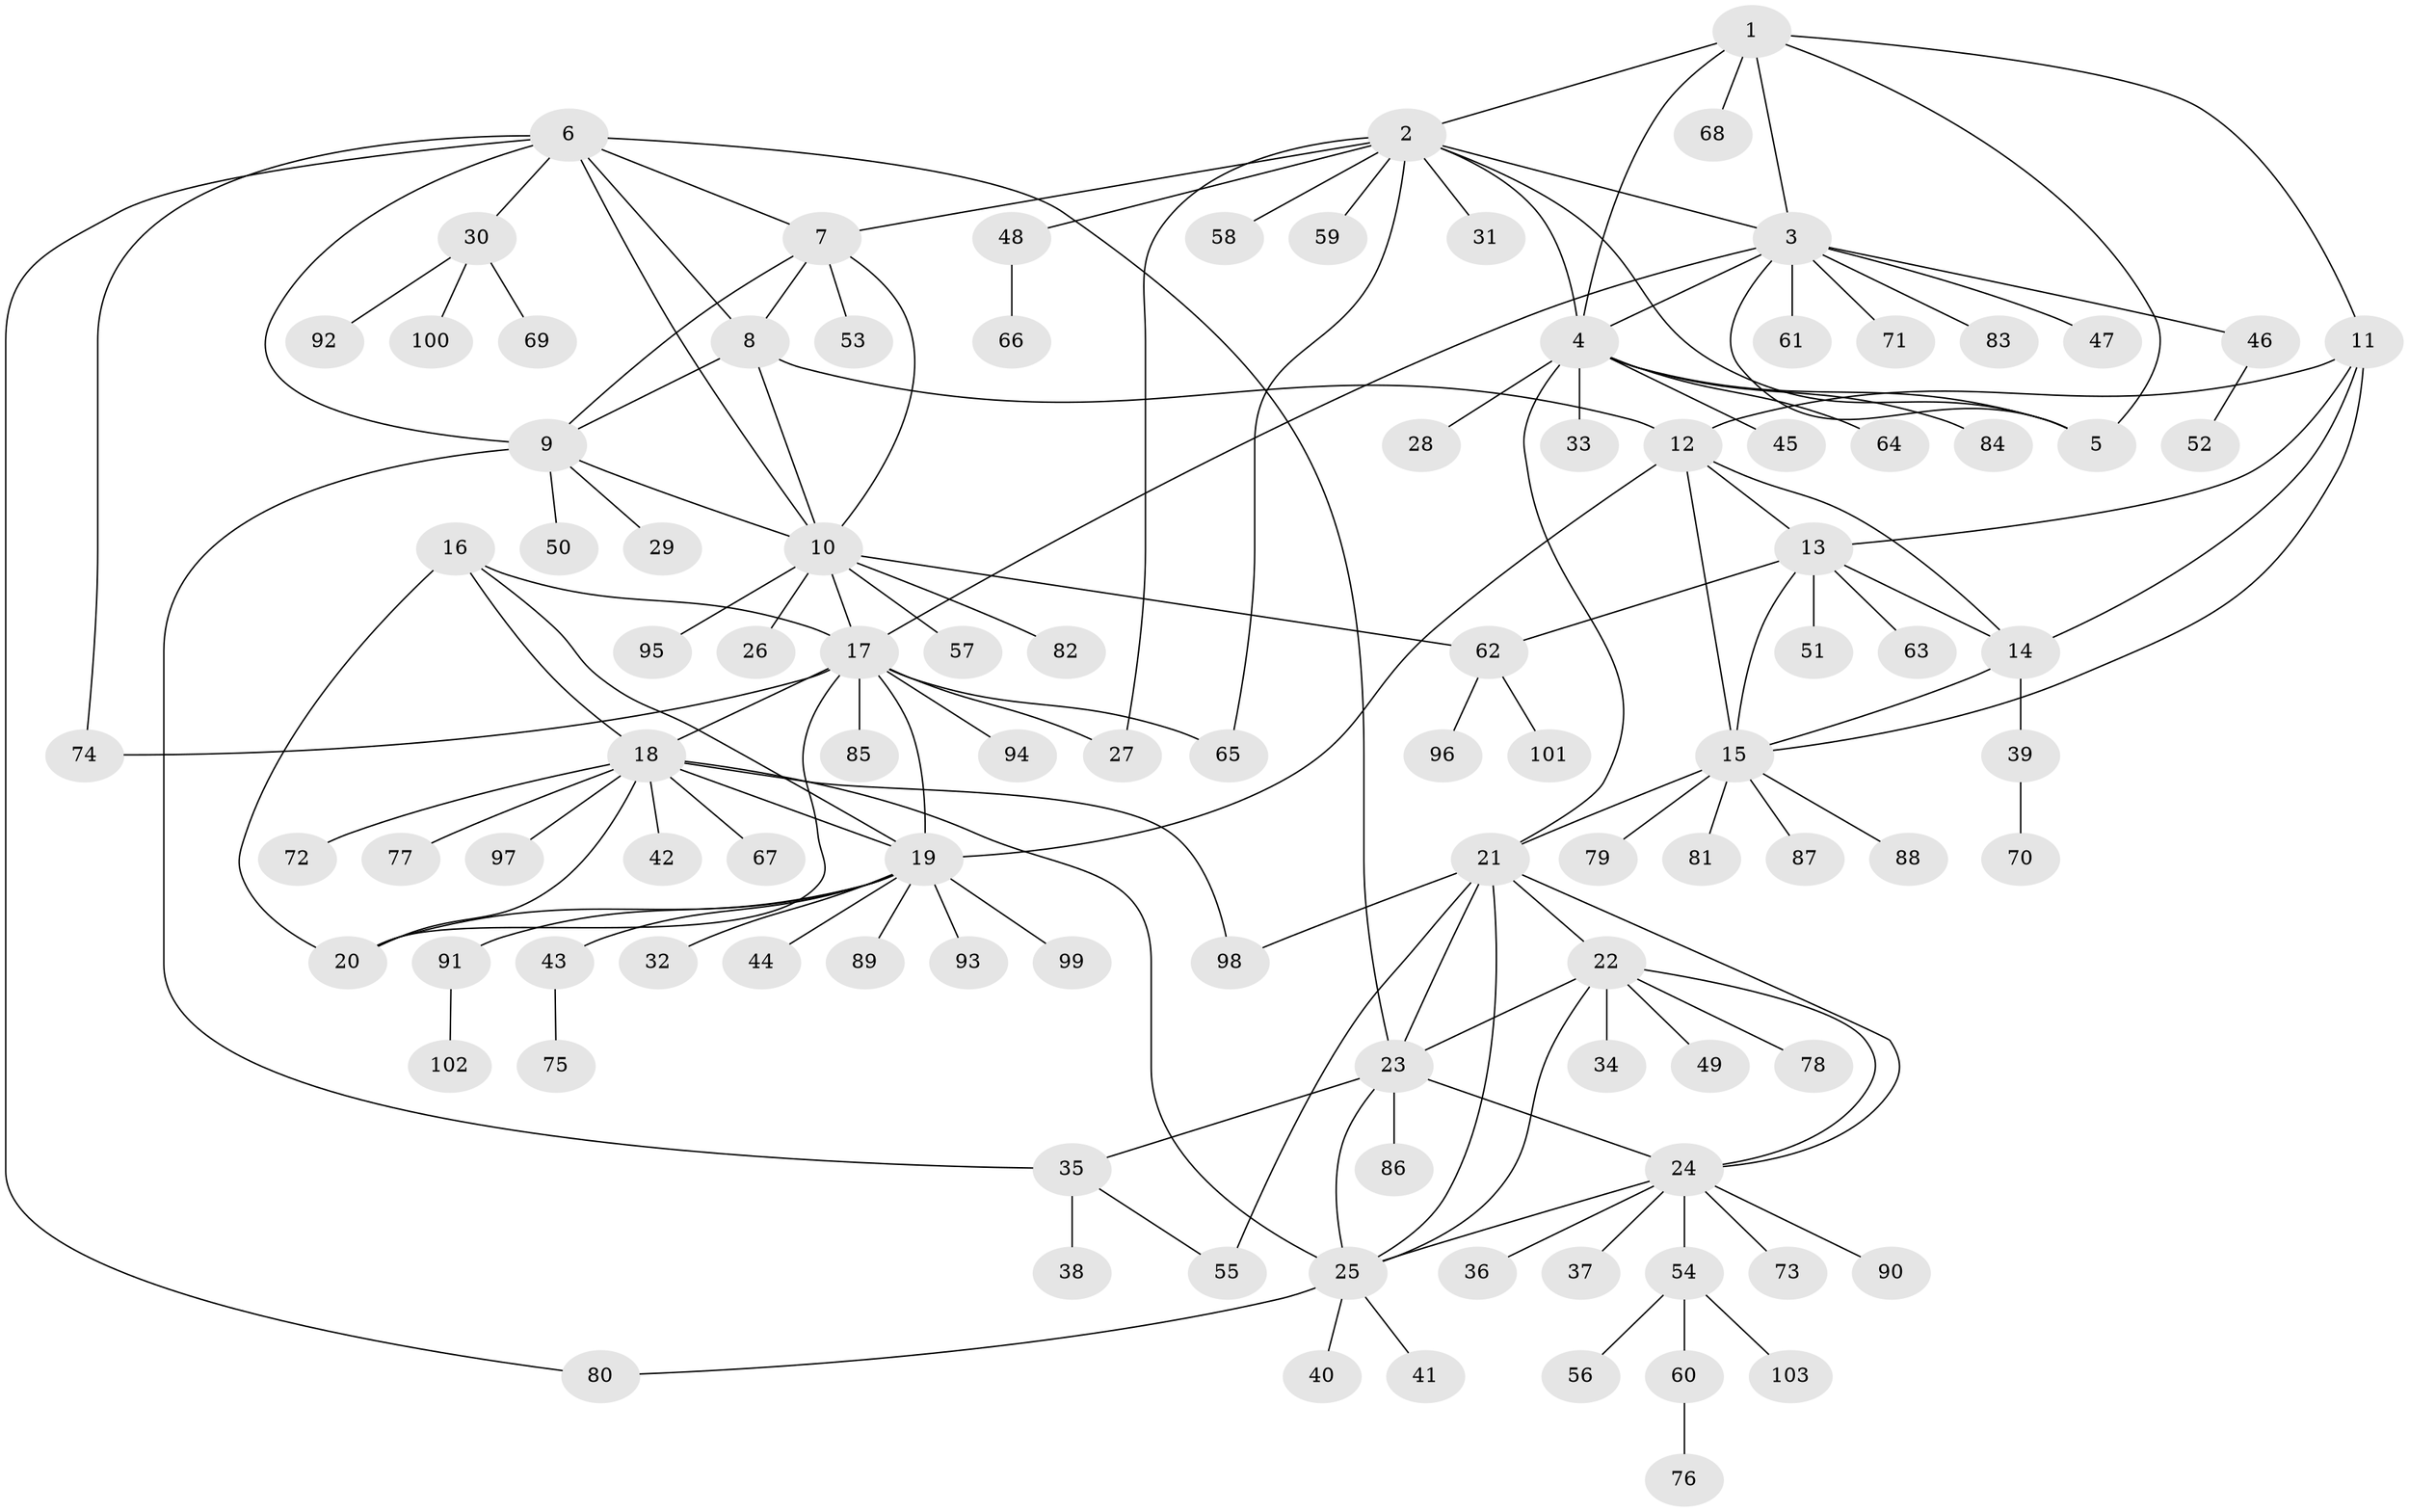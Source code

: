 // Generated by graph-tools (version 1.1) at 2025/11/02/27/25 16:11:36]
// undirected, 103 vertices, 146 edges
graph export_dot {
graph [start="1"]
  node [color=gray90,style=filled];
  1;
  2;
  3;
  4;
  5;
  6;
  7;
  8;
  9;
  10;
  11;
  12;
  13;
  14;
  15;
  16;
  17;
  18;
  19;
  20;
  21;
  22;
  23;
  24;
  25;
  26;
  27;
  28;
  29;
  30;
  31;
  32;
  33;
  34;
  35;
  36;
  37;
  38;
  39;
  40;
  41;
  42;
  43;
  44;
  45;
  46;
  47;
  48;
  49;
  50;
  51;
  52;
  53;
  54;
  55;
  56;
  57;
  58;
  59;
  60;
  61;
  62;
  63;
  64;
  65;
  66;
  67;
  68;
  69;
  70;
  71;
  72;
  73;
  74;
  75;
  76;
  77;
  78;
  79;
  80;
  81;
  82;
  83;
  84;
  85;
  86;
  87;
  88;
  89;
  90;
  91;
  92;
  93;
  94;
  95;
  96;
  97;
  98;
  99;
  100;
  101;
  102;
  103;
  1 -- 2;
  1 -- 3;
  1 -- 4;
  1 -- 5;
  1 -- 11;
  1 -- 68;
  2 -- 3;
  2 -- 4;
  2 -- 5;
  2 -- 7;
  2 -- 27;
  2 -- 31;
  2 -- 48;
  2 -- 58;
  2 -- 59;
  2 -- 65;
  3 -- 4;
  3 -- 5;
  3 -- 17;
  3 -- 46;
  3 -- 47;
  3 -- 61;
  3 -- 71;
  3 -- 83;
  4 -- 5;
  4 -- 21;
  4 -- 28;
  4 -- 33;
  4 -- 45;
  4 -- 64;
  4 -- 84;
  6 -- 7;
  6 -- 8;
  6 -- 9;
  6 -- 10;
  6 -- 23;
  6 -- 30;
  6 -- 74;
  6 -- 80;
  7 -- 8;
  7 -- 9;
  7 -- 10;
  7 -- 53;
  8 -- 9;
  8 -- 10;
  8 -- 12;
  9 -- 10;
  9 -- 29;
  9 -- 35;
  9 -- 50;
  10 -- 17;
  10 -- 26;
  10 -- 57;
  10 -- 62;
  10 -- 82;
  10 -- 95;
  11 -- 12;
  11 -- 13;
  11 -- 14;
  11 -- 15;
  12 -- 13;
  12 -- 14;
  12 -- 15;
  12 -- 19;
  13 -- 14;
  13 -- 15;
  13 -- 51;
  13 -- 62;
  13 -- 63;
  14 -- 15;
  14 -- 39;
  15 -- 21;
  15 -- 79;
  15 -- 81;
  15 -- 87;
  15 -- 88;
  16 -- 17;
  16 -- 18;
  16 -- 19;
  16 -- 20;
  17 -- 18;
  17 -- 19;
  17 -- 20;
  17 -- 27;
  17 -- 65;
  17 -- 74;
  17 -- 85;
  17 -- 94;
  18 -- 19;
  18 -- 20;
  18 -- 25;
  18 -- 42;
  18 -- 67;
  18 -- 72;
  18 -- 77;
  18 -- 97;
  18 -- 98;
  19 -- 20;
  19 -- 32;
  19 -- 43;
  19 -- 44;
  19 -- 89;
  19 -- 91;
  19 -- 93;
  19 -- 99;
  21 -- 22;
  21 -- 23;
  21 -- 24;
  21 -- 25;
  21 -- 55;
  21 -- 98;
  22 -- 23;
  22 -- 24;
  22 -- 25;
  22 -- 34;
  22 -- 49;
  22 -- 78;
  23 -- 24;
  23 -- 25;
  23 -- 35;
  23 -- 86;
  24 -- 25;
  24 -- 36;
  24 -- 37;
  24 -- 54;
  24 -- 73;
  24 -- 90;
  25 -- 40;
  25 -- 41;
  25 -- 80;
  30 -- 69;
  30 -- 92;
  30 -- 100;
  35 -- 38;
  35 -- 55;
  39 -- 70;
  43 -- 75;
  46 -- 52;
  48 -- 66;
  54 -- 56;
  54 -- 60;
  54 -- 103;
  60 -- 76;
  62 -- 96;
  62 -- 101;
  91 -- 102;
}
